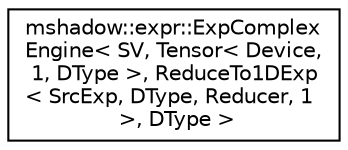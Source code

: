 digraph "Graphical Class Hierarchy"
{
 // LATEX_PDF_SIZE
  edge [fontname="Helvetica",fontsize="10",labelfontname="Helvetica",labelfontsize="10"];
  node [fontname="Helvetica",fontsize="10",shape=record];
  rankdir="LR";
  Node0 [label="mshadow::expr::ExpComplex\lEngine\< SV, Tensor\< Device,\l 1, DType \>, ReduceTo1DExp\l\< SrcExp, DType, Reducer, 1\l \>, DType \>",height=0.2,width=0.4,color="black", fillcolor="white", style="filled",URL="$structmshadow_1_1expr_1_1ExpComplexEngine_3_01SV_00_01Tensor_3_01Device_00_011_00_01DType_01_4_0d1da5a13d4a06e218cc743330af57ac2.html",tooltip=" "];
}
